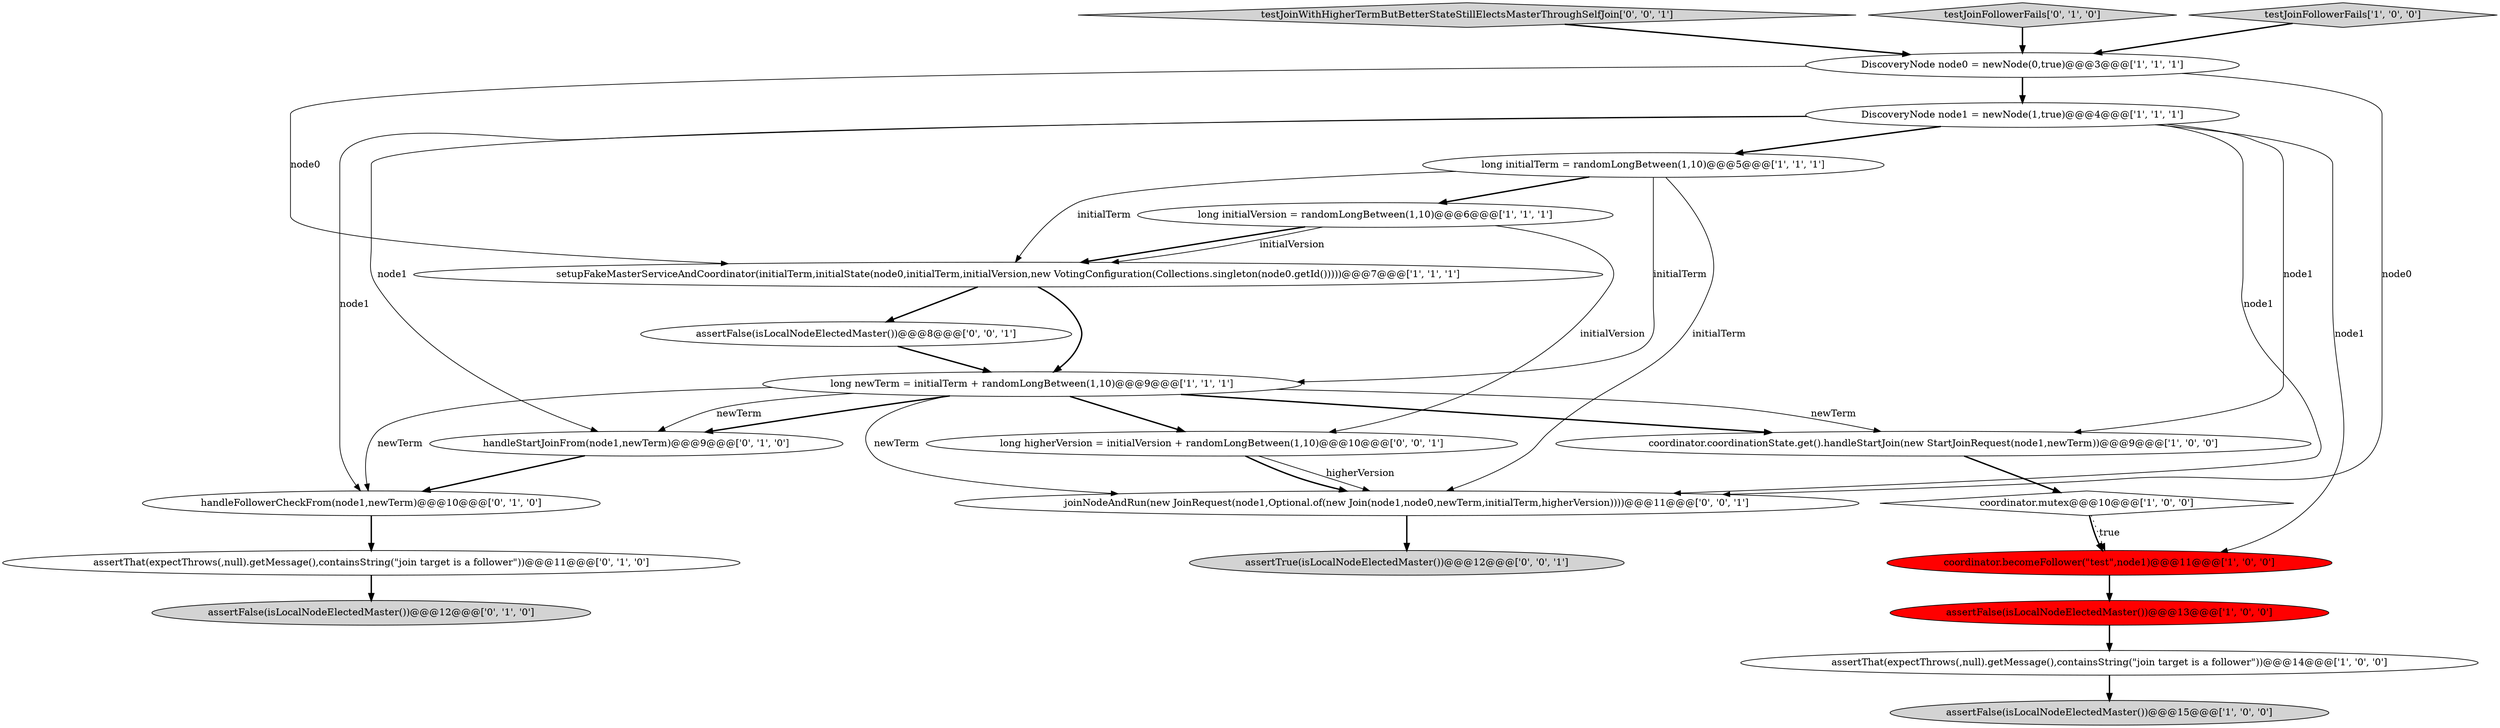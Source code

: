 digraph {
19 [style = filled, label = "assertFalse(isLocalNodeElectedMaster())@@@8@@@['0', '0', '1']", fillcolor = white, shape = ellipse image = "AAA0AAABBB3BBB"];
6 [style = filled, label = "coordinator.mutex@@@10@@@['1', '0', '0']", fillcolor = white, shape = diamond image = "AAA0AAABBB1BBB"];
11 [style = filled, label = "long initialTerm = randomLongBetween(1,10)@@@5@@@['1', '1', '1']", fillcolor = white, shape = ellipse image = "AAA0AAABBB1BBB"];
12 [style = filled, label = "long newTerm = initialTerm + randomLongBetween(1,10)@@@9@@@['1', '1', '1']", fillcolor = white, shape = ellipse image = "AAA0AAABBB1BBB"];
22 [style = filled, label = "assertTrue(isLocalNodeElectedMaster())@@@12@@@['0', '0', '1']", fillcolor = lightgray, shape = ellipse image = "AAA0AAABBB3BBB"];
2 [style = filled, label = "coordinator.coordinationState.get().handleStartJoin(new StartJoinRequest(node1,newTerm))@@@9@@@['1', '0', '0']", fillcolor = white, shape = ellipse image = "AAA0AAABBB1BBB"];
7 [style = filled, label = "assertThat(expectThrows(,null).getMessage(),containsString(\"join target is a follower\"))@@@14@@@['1', '0', '0']", fillcolor = white, shape = ellipse image = "AAA0AAABBB1BBB"];
17 [style = filled, label = "handleStartJoinFrom(node1,newTerm)@@@9@@@['0', '1', '0']", fillcolor = white, shape = ellipse image = "AAA0AAABBB2BBB"];
0 [style = filled, label = "DiscoveryNode node0 = newNode(0,true)@@@3@@@['1', '1', '1']", fillcolor = white, shape = ellipse image = "AAA0AAABBB1BBB"];
18 [style = filled, label = "joinNodeAndRun(new JoinRequest(node1,Optional.of(new Join(node1,node0,newTerm,initialTerm,higherVersion))))@@@11@@@['0', '0', '1']", fillcolor = white, shape = ellipse image = "AAA0AAABBB3BBB"];
21 [style = filled, label = "testJoinWithHigherTermButBetterStateStillElectsMasterThroughSelfJoin['0', '0', '1']", fillcolor = lightgray, shape = diamond image = "AAA0AAABBB3BBB"];
1 [style = filled, label = "assertFalse(isLocalNodeElectedMaster())@@@13@@@['1', '0', '0']", fillcolor = red, shape = ellipse image = "AAA1AAABBB1BBB"];
16 [style = filled, label = "testJoinFollowerFails['0', '1', '0']", fillcolor = lightgray, shape = diamond image = "AAA0AAABBB2BBB"];
13 [style = filled, label = "assertThat(expectThrows(,null).getMessage(),containsString(\"join target is a follower\"))@@@11@@@['0', '1', '0']", fillcolor = white, shape = ellipse image = "AAA0AAABBB2BBB"];
10 [style = filled, label = "setupFakeMasterServiceAndCoordinator(initialTerm,initialState(node0,initialTerm,initialVersion,new VotingConfiguration(Collections.singleton(node0.getId()))))@@@7@@@['1', '1', '1']", fillcolor = white, shape = ellipse image = "AAA0AAABBB1BBB"];
8 [style = filled, label = "DiscoveryNode node1 = newNode(1,true)@@@4@@@['1', '1', '1']", fillcolor = white, shape = ellipse image = "AAA0AAABBB1BBB"];
9 [style = filled, label = "testJoinFollowerFails['1', '0', '0']", fillcolor = lightgray, shape = diamond image = "AAA0AAABBB1BBB"];
20 [style = filled, label = "long higherVersion = initialVersion + randomLongBetween(1,10)@@@10@@@['0', '0', '1']", fillcolor = white, shape = ellipse image = "AAA0AAABBB3BBB"];
3 [style = filled, label = "coordinator.becomeFollower(\"test\",node1)@@@11@@@['1', '0', '0']", fillcolor = red, shape = ellipse image = "AAA1AAABBB1BBB"];
15 [style = filled, label = "assertFalse(isLocalNodeElectedMaster())@@@12@@@['0', '1', '0']", fillcolor = lightgray, shape = ellipse image = "AAA0AAABBB2BBB"];
5 [style = filled, label = "long initialVersion = randomLongBetween(1,10)@@@6@@@['1', '1', '1']", fillcolor = white, shape = ellipse image = "AAA0AAABBB1BBB"];
14 [style = filled, label = "handleFollowerCheckFrom(node1,newTerm)@@@10@@@['0', '1', '0']", fillcolor = white, shape = ellipse image = "AAA0AAABBB2BBB"];
4 [style = filled, label = "assertFalse(isLocalNodeElectedMaster())@@@15@@@['1', '0', '0']", fillcolor = lightgray, shape = ellipse image = "AAA0AAABBB1BBB"];
5->10 [style = bold, label=""];
6->3 [style = bold, label=""];
16->0 [style = bold, label=""];
9->0 [style = bold, label=""];
3->1 [style = bold, label=""];
21->0 [style = bold, label=""];
19->12 [style = bold, label=""];
5->20 [style = solid, label="initialVersion"];
2->6 [style = bold, label=""];
12->2 [style = solid, label="newTerm"];
12->18 [style = solid, label="newTerm"];
0->10 [style = solid, label="node0"];
10->19 [style = bold, label=""];
12->17 [style = solid, label="newTerm"];
12->17 [style = bold, label=""];
8->2 [style = solid, label="node1"];
12->20 [style = bold, label=""];
8->18 [style = solid, label="node1"];
11->18 [style = solid, label="initialTerm"];
20->18 [style = solid, label="higherVersion"];
11->10 [style = solid, label="initialTerm"];
8->14 [style = solid, label="node1"];
7->4 [style = bold, label=""];
1->7 [style = bold, label=""];
0->18 [style = solid, label="node0"];
5->10 [style = solid, label="initialVersion"];
11->12 [style = solid, label="initialTerm"];
20->18 [style = bold, label=""];
11->5 [style = bold, label=""];
12->2 [style = bold, label=""];
18->22 [style = bold, label=""];
17->14 [style = bold, label=""];
10->12 [style = bold, label=""];
0->8 [style = bold, label=""];
12->14 [style = solid, label="newTerm"];
13->15 [style = bold, label=""];
14->13 [style = bold, label=""];
6->3 [style = dotted, label="true"];
8->17 [style = solid, label="node1"];
8->11 [style = bold, label=""];
8->3 [style = solid, label="node1"];
}
